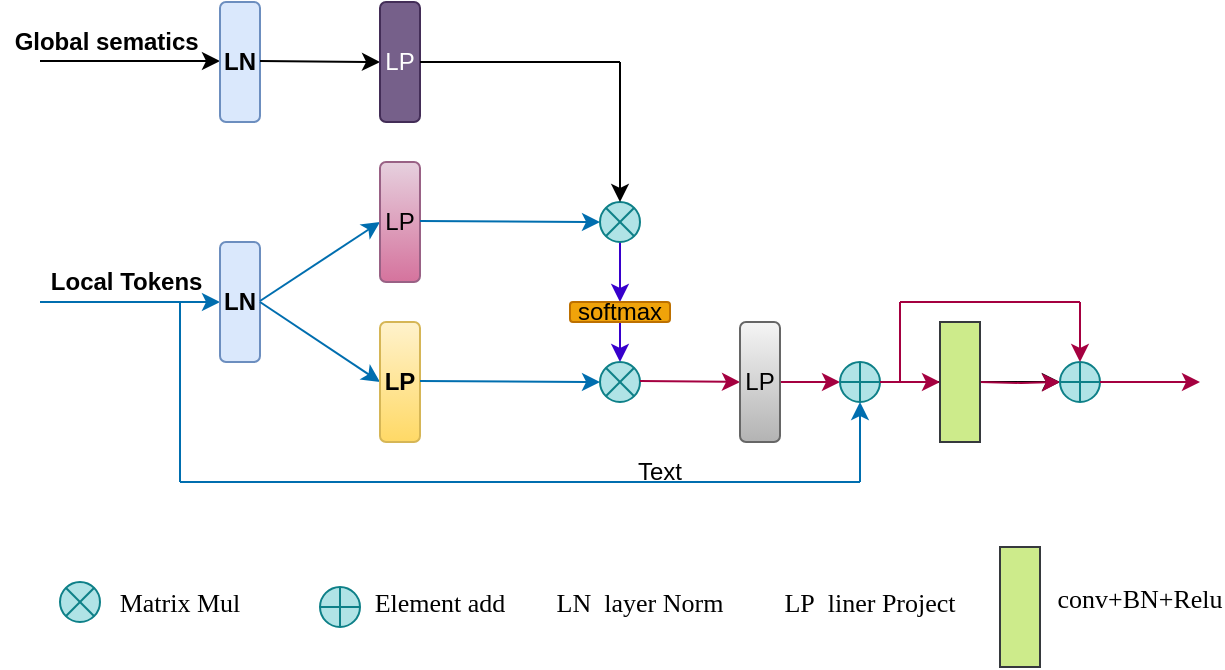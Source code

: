 <mxfile version="21.6.6" type="github">
  <diagram name="Page-1" id="VdYjNFa-8CtM2Aoj1XjM">
    <mxGraphModel dx="1434" dy="702" grid="1" gridSize="10" guides="1" tooltips="1" connect="1" arrows="1" fold="1" page="1" pageScale="1" pageWidth="850" pageHeight="1100" math="0" shadow="0">
      <root>
        <mxCell id="0" />
        <mxCell id="1" parent="0" />
        <mxCell id="43nZdTt-eNsyb0OTdxcZ-1" value="" style="endArrow=classic;html=1;rounded=0;fillColor=#1ba1e2;strokeColor=#006EAF;strokeWidth=1;" edge="1" parent="1">
          <mxGeometry width="50" height="50" relative="1" as="geometry">
            <mxPoint x="110" y="360" as="sourcePoint" />
            <mxPoint x="200" y="360" as="targetPoint" />
          </mxGeometry>
        </mxCell>
        <mxCell id="43nZdTt-eNsyb0OTdxcZ-2" value="" style="endArrow=classic;html=1;rounded=0;" edge="1" parent="1">
          <mxGeometry width="50" height="50" relative="1" as="geometry">
            <mxPoint x="110" y="239.5" as="sourcePoint" />
            <mxPoint x="200" y="239.5" as="targetPoint" />
          </mxGeometry>
        </mxCell>
        <mxCell id="43nZdTt-eNsyb0OTdxcZ-3" value="&lt;pre&gt;&lt;b&gt;&lt;font face=&quot;Helvetica&quot;&gt;LN&lt;/font&gt;&lt;/b&gt;&lt;/pre&gt;" style="rounded=1;whiteSpace=wrap;html=1;fillColor=#dae8fc;strokeColor=#6c8ebf;" vertex="1" parent="1">
          <mxGeometry x="200" y="330" width="20" height="60" as="geometry" />
        </mxCell>
        <mxCell id="43nZdTt-eNsyb0OTdxcZ-5" value="&lt;b&gt;LN&lt;/b&gt;" style="rounded=1;whiteSpace=wrap;html=1;fillColor=#dae8fc;strokeColor=#6c8ebf;" vertex="1" parent="1">
          <mxGeometry x="200" y="210" width="20" height="60" as="geometry" />
        </mxCell>
        <mxCell id="43nZdTt-eNsyb0OTdxcZ-6" value="" style="endArrow=classic;html=1;rounded=0;fillColor=#1ba1e2;strokeColor=#006EAF;" edge="1" parent="1">
          <mxGeometry width="50" height="50" relative="1" as="geometry">
            <mxPoint x="220" y="359.5" as="sourcePoint" />
            <mxPoint x="280" y="320" as="targetPoint" />
            <Array as="points" />
          </mxGeometry>
        </mxCell>
        <mxCell id="43nZdTt-eNsyb0OTdxcZ-7" value="" style="endArrow=classic;html=1;rounded=0;" edge="1" parent="1">
          <mxGeometry width="50" height="50" relative="1" as="geometry">
            <mxPoint x="220" y="239.5" as="sourcePoint" />
            <mxPoint x="280" y="240" as="targetPoint" />
            <Array as="points" />
          </mxGeometry>
        </mxCell>
        <mxCell id="43nZdTt-eNsyb0OTdxcZ-8" value="" style="endArrow=classic;html=1;rounded=0;fillColor=#1ba1e2;strokeColor=#006EAF;" edge="1" parent="1">
          <mxGeometry width="50" height="50" relative="1" as="geometry">
            <mxPoint x="220" y="360" as="sourcePoint" />
            <mxPoint x="280" y="400" as="targetPoint" />
          </mxGeometry>
        </mxCell>
        <mxCell id="43nZdTt-eNsyb0OTdxcZ-11" value="LP" style="rounded=1;whiteSpace=wrap;html=1;fillColor=#e6d0de;strokeColor=#996185;gradientColor=#d5739d;" vertex="1" parent="1">
          <mxGeometry x="280" y="290" width="20" height="60" as="geometry" />
        </mxCell>
        <mxCell id="43nZdTt-eNsyb0OTdxcZ-12" value="LP" style="rounded=1;whiteSpace=wrap;html=1;fillColor=#fff2cc;strokeColor=#d6b656;gradientColor=#ffd966;fontStyle=1" vertex="1" parent="1">
          <mxGeometry x="280" y="370" width="20" height="60" as="geometry" />
        </mxCell>
        <mxCell id="43nZdTt-eNsyb0OTdxcZ-13" value="" style="endArrow=classic;html=1;rounded=0;entryX=0;entryY=0.5;entryDx=0;entryDy=0;fillColor=#1ba1e2;strokeColor=#006EAF;" edge="1" parent="1" target="43nZdTt-eNsyb0OTdxcZ-30">
          <mxGeometry width="50" height="50" relative="1" as="geometry">
            <mxPoint x="300" y="319.5" as="sourcePoint" />
            <mxPoint x="380" y="319.5" as="targetPoint" />
          </mxGeometry>
        </mxCell>
        <mxCell id="43nZdTt-eNsyb0OTdxcZ-14" value="" style="endArrow=classic;html=1;rounded=0;entryX=0;entryY=0.5;entryDx=0;entryDy=0;fillColor=#1ba1e2;strokeColor=#006EAF;" edge="1" parent="1" target="43nZdTt-eNsyb0OTdxcZ-41">
          <mxGeometry width="50" height="50" relative="1" as="geometry">
            <mxPoint x="300" y="399.5" as="sourcePoint" />
            <mxPoint x="380" y="399.5" as="targetPoint" />
          </mxGeometry>
        </mxCell>
        <mxCell id="43nZdTt-eNsyb0OTdxcZ-15" value="LP" style="rounded=1;whiteSpace=wrap;html=1;fillColor=#76608a;strokeColor=#432D57;fontColor=#ffffff;" vertex="1" parent="1">
          <mxGeometry x="280" y="210" width="20" height="60" as="geometry" />
        </mxCell>
        <mxCell id="43nZdTt-eNsyb0OTdxcZ-38" style="edgeStyle=orthogonalEdgeStyle;rounded=0;orthogonalLoop=1;jettySize=auto;html=1;exitX=0.5;exitY=1;exitDx=0;exitDy=0;fillColor=#6a00ff;strokeColor=#3700CC;" edge="1" parent="1" source="43nZdTt-eNsyb0OTdxcZ-30">
          <mxGeometry relative="1" as="geometry">
            <mxPoint x="400" y="360" as="targetPoint" />
          </mxGeometry>
        </mxCell>
        <mxCell id="43nZdTt-eNsyb0OTdxcZ-30" value="" style="shape=sumEllipse;perimeter=ellipsePerimeter;whiteSpace=wrap;html=1;backgroundOutline=1;fillColor=#b0e3e6;strokeColor=#0e8088;direction=east;" vertex="1" parent="1">
          <mxGeometry x="390" y="310" width="20" height="20" as="geometry" />
        </mxCell>
        <mxCell id="43nZdTt-eNsyb0OTdxcZ-32" value="" style="endArrow=none;html=1;rounded=0;" edge="1" parent="1">
          <mxGeometry width="50" height="50" relative="1" as="geometry">
            <mxPoint x="300" y="240" as="sourcePoint" />
            <mxPoint x="400" y="240" as="targetPoint" />
          </mxGeometry>
        </mxCell>
        <mxCell id="43nZdTt-eNsyb0OTdxcZ-33" value="" style="endArrow=classic;html=1;rounded=0;entryX=0.5;entryY=0;entryDx=0;entryDy=0;" edge="1" parent="1" target="43nZdTt-eNsyb0OTdxcZ-30">
          <mxGeometry width="50" height="50" relative="1" as="geometry">
            <mxPoint x="400" y="240" as="sourcePoint" />
            <mxPoint x="487.214" y="343.843" as="targetPoint" />
          </mxGeometry>
        </mxCell>
        <mxCell id="43nZdTt-eNsyb0OTdxcZ-40" style="edgeStyle=orthogonalEdgeStyle;rounded=0;orthogonalLoop=1;jettySize=auto;html=1;exitX=0.5;exitY=1;exitDx=0;exitDy=0;fillColor=#6a00ff;strokeColor=#3700CC;" edge="1" parent="1" source="43nZdTt-eNsyb0OTdxcZ-39">
          <mxGeometry relative="1" as="geometry">
            <mxPoint x="400" y="390" as="targetPoint" />
          </mxGeometry>
        </mxCell>
        <mxCell id="43nZdTt-eNsyb0OTdxcZ-39" value="softmax" style="rounded=1;whiteSpace=wrap;html=1;fillColor=#f0a30a;fontColor=#000000;strokeColor=#BD7000;" vertex="1" parent="1">
          <mxGeometry x="375" y="360" width="50" height="10" as="geometry" />
        </mxCell>
        <mxCell id="43nZdTt-eNsyb0OTdxcZ-41" value="" style="shape=sumEllipse;perimeter=ellipsePerimeter;whiteSpace=wrap;html=1;backgroundOutline=1;fillColor=#b0e3e6;strokeColor=#0e8088;direction=east;" vertex="1" parent="1">
          <mxGeometry x="390" y="390" width="20" height="20" as="geometry" />
        </mxCell>
        <mxCell id="43nZdTt-eNsyb0OTdxcZ-43" value="" style="endArrow=classic;html=1;rounded=0;fillColor=#d80073;strokeColor=#A50040;" edge="1" parent="1">
          <mxGeometry width="50" height="50" relative="1" as="geometry">
            <mxPoint x="410" y="399.5" as="sourcePoint" />
            <mxPoint x="460" y="400" as="targetPoint" />
          </mxGeometry>
        </mxCell>
        <mxCell id="43nZdTt-eNsyb0OTdxcZ-45" style="edgeStyle=orthogonalEdgeStyle;rounded=0;orthogonalLoop=1;jettySize=auto;html=1;exitX=1;exitY=0.5;exitDx=0;exitDy=0;fillColor=#d80073;strokeColor=#A50040;" edge="1" parent="1" source="43nZdTt-eNsyb0OTdxcZ-44">
          <mxGeometry relative="1" as="geometry">
            <mxPoint x="510" y="400" as="targetPoint" />
          </mxGeometry>
        </mxCell>
        <mxCell id="43nZdTt-eNsyb0OTdxcZ-44" value="LP" style="rounded=1;whiteSpace=wrap;html=1;fillColor=#f5f5f5;strokeColor=#666666;gradientColor=#b3b3b3;" vertex="1" parent="1">
          <mxGeometry x="460" y="370" width="20" height="60" as="geometry" />
        </mxCell>
        <mxCell id="43nZdTt-eNsyb0OTdxcZ-46" value="" style="endArrow=none;html=1;rounded=0;fillColor=#1ba1e2;strokeColor=#006EAF;" edge="1" parent="1">
          <mxGeometry width="50" height="50" relative="1" as="geometry">
            <mxPoint x="180" y="360" as="sourcePoint" />
            <mxPoint x="180" y="450" as="targetPoint" />
          </mxGeometry>
        </mxCell>
        <mxCell id="43nZdTt-eNsyb0OTdxcZ-48" value="" style="endArrow=none;html=1;rounded=0;fillColor=#1ba1e2;strokeColor=#006EAF;" edge="1" parent="1">
          <mxGeometry width="50" height="50" relative="1" as="geometry">
            <mxPoint x="180" y="450" as="sourcePoint" />
            <mxPoint x="520" y="450" as="targetPoint" />
          </mxGeometry>
        </mxCell>
        <mxCell id="43nZdTt-eNsyb0OTdxcZ-68" value="" style="edgeStyle=orthogonalEdgeStyle;rounded=0;orthogonalLoop=1;jettySize=auto;html=1;" edge="1" parent="1" source="43nZdTt-eNsyb0OTdxcZ-49" target="43nZdTt-eNsyb0OTdxcZ-63">
          <mxGeometry relative="1" as="geometry" />
        </mxCell>
        <mxCell id="43nZdTt-eNsyb0OTdxcZ-49" value="" style="shape=orEllipse;perimeter=ellipsePerimeter;whiteSpace=wrap;html=1;backgroundOutline=1;fillColor=#b0e3e6;strokeColor=#0e8088;" vertex="1" parent="1">
          <mxGeometry x="510" y="390" width="20" height="20" as="geometry" />
        </mxCell>
        <mxCell id="43nZdTt-eNsyb0OTdxcZ-51" value="" style="endArrow=classic;html=1;rounded=0;entryX=0.5;entryY=1;entryDx=0;entryDy=0;fillColor=#1ba1e2;strokeColor=#006EAF;" edge="1" parent="1" target="43nZdTt-eNsyb0OTdxcZ-49">
          <mxGeometry width="50" height="50" relative="1" as="geometry">
            <mxPoint x="520" y="450" as="sourcePoint" />
            <mxPoint x="450" y="440" as="targetPoint" />
          </mxGeometry>
        </mxCell>
        <mxCell id="43nZdTt-eNsyb0OTdxcZ-52" value="" style="endArrow=classic;html=1;rounded=0;exitX=1;exitY=0.5;exitDx=0;exitDy=0;fillColor=#d80073;strokeColor=#A50040;" edge="1" parent="1" source="43nZdTt-eNsyb0OTdxcZ-49">
          <mxGeometry width="50" height="50" relative="1" as="geometry">
            <mxPoint x="400" y="490" as="sourcePoint" />
            <mxPoint x="560" y="400" as="targetPoint" />
          </mxGeometry>
        </mxCell>
        <mxCell id="43nZdTt-eNsyb0OTdxcZ-62" style="edgeStyle=orthogonalEdgeStyle;rounded=0;orthogonalLoop=1;jettySize=auto;html=1;exitX=1;exitY=0.5;exitDx=0;exitDy=0;fillColor=#d80073;strokeColor=#A50040;" edge="1" parent="1">
          <mxGeometry relative="1" as="geometry">
            <mxPoint x="620" y="400" as="targetPoint" />
            <mxPoint x="580" y="400" as="sourcePoint" />
          </mxGeometry>
        </mxCell>
        <mxCell id="43nZdTt-eNsyb0OTdxcZ-55" value="" style="endArrow=none;html=1;rounded=0;fillColor=#d80073;strokeColor=#A50040;" edge="1" parent="1">
          <mxGeometry width="50" height="50" relative="1" as="geometry">
            <mxPoint x="540" y="360" as="sourcePoint" />
            <mxPoint x="540" y="400" as="targetPoint" />
          </mxGeometry>
        </mxCell>
        <mxCell id="43nZdTt-eNsyb0OTdxcZ-56" value="" style="endArrow=none;html=1;rounded=0;fillColor=#d80073;strokeColor=#A50040;" edge="1" parent="1">
          <mxGeometry width="50" height="50" relative="1" as="geometry">
            <mxPoint x="540" y="360" as="sourcePoint" />
            <mxPoint x="630" y="360" as="targetPoint" />
          </mxGeometry>
        </mxCell>
        <mxCell id="43nZdTt-eNsyb0OTdxcZ-63" value="" style="shape=orEllipse;perimeter=ellipsePerimeter;whiteSpace=wrap;html=1;backgroundOutline=1;fillColor=#b0e3e6;strokeColor=#0e8088;" vertex="1" parent="1">
          <mxGeometry x="620" y="390" width="20" height="20" as="geometry" />
        </mxCell>
        <mxCell id="43nZdTt-eNsyb0OTdxcZ-64" value="" style="endArrow=classic;html=1;rounded=0;entryX=0.5;entryY=0;entryDx=0;entryDy=0;fillColor=#d80073;strokeColor=#A50040;" edge="1" parent="1" target="43nZdTt-eNsyb0OTdxcZ-63">
          <mxGeometry width="50" height="50" relative="1" as="geometry">
            <mxPoint x="630" y="360" as="sourcePoint" />
            <mxPoint x="450" y="440" as="targetPoint" />
          </mxGeometry>
        </mxCell>
        <mxCell id="43nZdTt-eNsyb0OTdxcZ-65" value="" style="endArrow=classic;html=1;rounded=0;exitX=1;exitY=0.5;exitDx=0;exitDy=0;fillColor=#d80073;strokeColor=#A50040;" edge="1" parent="1" source="43nZdTt-eNsyb0OTdxcZ-63">
          <mxGeometry width="50" height="50" relative="1" as="geometry">
            <mxPoint x="400" y="490" as="sourcePoint" />
            <mxPoint x="690" y="400" as="targetPoint" />
          </mxGeometry>
        </mxCell>
        <mxCell id="43nZdTt-eNsyb0OTdxcZ-70" value="" style="rounded=0;whiteSpace=wrap;html=1;fillColor=#cdeb8b;strokeColor=#36393d;" vertex="1" parent="1">
          <mxGeometry x="560" y="370" width="20" height="60" as="geometry" />
        </mxCell>
        <mxCell id="43nZdTt-eNsyb0OTdxcZ-72" value="" style="shape=sumEllipse;perimeter=ellipsePerimeter;whiteSpace=wrap;html=1;backgroundOutline=1;fillColor=#b0e3e6;strokeColor=#0e8088;direction=east;" vertex="1" parent="1">
          <mxGeometry x="120" y="500" width="20" height="20" as="geometry" />
        </mxCell>
        <mxCell id="43nZdTt-eNsyb0OTdxcZ-73" value="&lt;font style=&quot;font-size: 13px;&quot; face=&quot;Times New Roman&quot;&gt;Matrix Mul&lt;/font&gt;" style="text;strokeColor=none;align=center;fillColor=none;html=1;verticalAlign=middle;whiteSpace=wrap;rounded=0;" vertex="1" parent="1">
          <mxGeometry x="140" y="497.5" width="80" height="25" as="geometry" />
        </mxCell>
        <mxCell id="43nZdTt-eNsyb0OTdxcZ-74" value="" style="shape=orEllipse;perimeter=ellipsePerimeter;whiteSpace=wrap;html=1;backgroundOutline=1;fillColor=#b0e3e6;strokeColor=#0e8088;" vertex="1" parent="1">
          <mxGeometry x="250" y="502.5" width="20" height="20" as="geometry" />
        </mxCell>
        <mxCell id="43nZdTt-eNsyb0OTdxcZ-75" value="&lt;font style=&quot;font-size: 13px;&quot; face=&quot;Times New Roman&quot;&gt;Element add&lt;/font&gt;" style="text;strokeColor=none;align=center;fillColor=none;html=1;verticalAlign=middle;whiteSpace=wrap;rounded=0;" vertex="1" parent="1">
          <mxGeometry x="270" y="497.5" width="80" height="25" as="geometry" />
        </mxCell>
        <mxCell id="43nZdTt-eNsyb0OTdxcZ-76" value="Text" style="text;strokeColor=none;align=center;fillColor=none;html=1;verticalAlign=middle;whiteSpace=wrap;rounded=0;" vertex="1" parent="1">
          <mxGeometry x="390" y="430" width="60" height="30" as="geometry" />
        </mxCell>
        <mxCell id="43nZdTt-eNsyb0OTdxcZ-77" value="&lt;b&gt;Global sematics&amp;nbsp;&lt;/b&gt;" style="text;strokeColor=none;align=center;fillColor=none;html=1;verticalAlign=middle;whiteSpace=wrap;rounded=0;" vertex="1" parent="1">
          <mxGeometry x="95" y="220" width="100" height="20" as="geometry" />
        </mxCell>
        <mxCell id="43nZdTt-eNsyb0OTdxcZ-78" value="&lt;b&gt;Local Tokens&amp;nbsp;&lt;/b&gt;" style="text;strokeColor=none;align=center;fillColor=none;html=1;verticalAlign=middle;whiteSpace=wrap;rounded=0;" vertex="1" parent="1">
          <mxGeometry x="90" y="340" width="130" height="20" as="geometry" />
        </mxCell>
        <mxCell id="43nZdTt-eNsyb0OTdxcZ-88" value="&lt;font face=&quot;Times New Roman&quot; style=&quot;font-size: 13px;&quot;&gt;LN&amp;nbsp; layer Norm&lt;/font&gt;" style="text;strokeColor=none;align=center;fillColor=none;html=1;verticalAlign=middle;whiteSpace=wrap;rounded=0;" vertex="1" parent="1">
          <mxGeometry x="345" y="502.5" width="130" height="15" as="geometry" />
        </mxCell>
        <mxCell id="43nZdTt-eNsyb0OTdxcZ-89" value="&lt;font face=&quot;Times New Roman&quot; style=&quot;font-size: 13px;&quot;&gt;LP&amp;nbsp; liner Project&lt;/font&gt;" style="text;strokeColor=none;align=center;fillColor=none;html=1;verticalAlign=middle;whiteSpace=wrap;rounded=0;" vertex="1" parent="1">
          <mxGeometry x="460" y="502.5" width="130" height="15" as="geometry" />
        </mxCell>
        <mxCell id="43nZdTt-eNsyb0OTdxcZ-90" value="" style="rounded=0;whiteSpace=wrap;html=1;fillColor=#cdeb8b;strokeColor=#36393d;" vertex="1" parent="1">
          <mxGeometry x="590" y="482.5" width="20" height="60" as="geometry" />
        </mxCell>
        <mxCell id="43nZdTt-eNsyb0OTdxcZ-91" value="&lt;font face=&quot;Times New Roman&quot; style=&quot;font-size: 13px;&quot;&gt;conv+BN+Relu&lt;/font&gt;" style="text;strokeColor=none;align=center;fillColor=none;html=1;verticalAlign=middle;whiteSpace=wrap;rounded=0;" vertex="1" parent="1">
          <mxGeometry x="620" y="495" width="80" height="25" as="geometry" />
        </mxCell>
      </root>
    </mxGraphModel>
  </diagram>
</mxfile>
